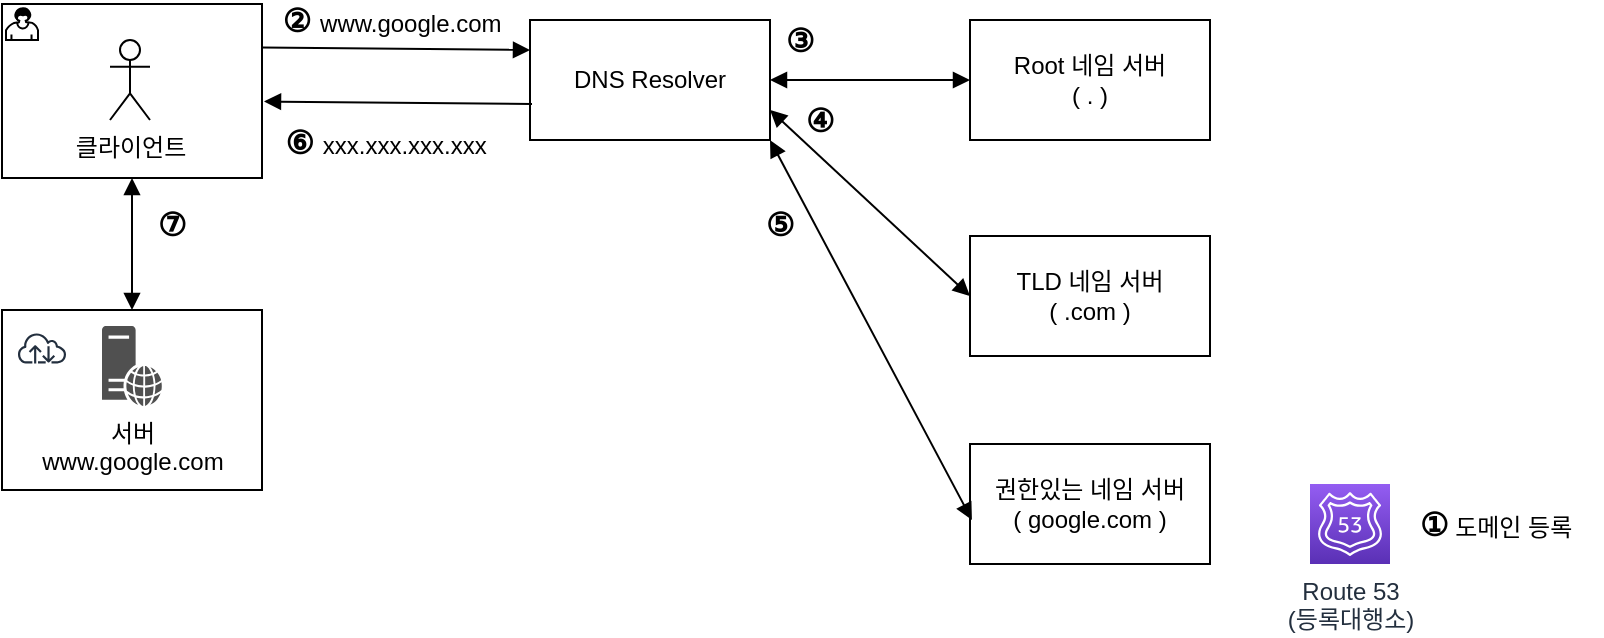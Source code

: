 <mxfile version="20.3.0" type="device"><diagram id="Ht1M8jgEwFfnCIfOTk4-" name="Page-1"><mxGraphModel dx="1122" dy="1719" grid="1" gridSize="10" guides="1" tooltips="1" connect="1" arrows="1" fold="1" page="1" pageScale="1" pageWidth="1169" pageHeight="827" math="0" shadow="0"><root><mxCell id="0"/><mxCell id="1" parent="0"/><mxCell id="R6uI5N3SGkkTVIwYfBwB-4" value="" style="rounded=0;whiteSpace=wrap;html=1;" parent="1" vertex="1"><mxGeometry x="110" y="-527" width="130" height="90" as="geometry"/></mxCell><mxCell id="R6uI5N3SGkkTVIwYfBwB-2" value="" style="points=[[0.25,0,0],[0.5,0,0],[0.75,0,0],[1,0.25,0],[1,0.5,0],[1,0.75,0],[0.75,1,0],[0.5,1,0],[0.25,1,0],[0,0.75,0],[0,0.5,0],[0,0.25,0]];shape=mxgraph.bpmn.task;whiteSpace=wrap;size=10;taskMarker=user;shadow=0;" parent="1" vertex="1"><mxGeometry x="110" y="-680" width="130" height="87" as="geometry"/></mxCell><mxCell id="R6uI5N3SGkkTVIwYfBwB-3" value="" style="sketch=0;outlineConnect=0;fontColor=#232F3E;gradientColor=none;strokeColor=#232F3E;fillColor=#ffffff;dashed=0;verticalLabelPosition=bottom;verticalAlign=top;align=center;html=1;fontSize=12;fontStyle=0;aspect=fixed;shape=mxgraph.aws4.resourceIcon;resIcon=mxgraph.aws4.internet;" parent="1" vertex="1"><mxGeometry x="115" y="-523" width="30" height="30" as="geometry"/></mxCell><mxCell id="R6uI5N3SGkkTVIwYfBwB-11" value="서버&lt;br&gt;www.google.com" style="sketch=0;pointerEvents=1;shadow=0;dashed=0;html=1;strokeColor=none;fillColor=#505050;labelPosition=center;verticalLabelPosition=bottom;verticalAlign=top;outlineConnect=0;align=center;shape=mxgraph.office.servers.web_server;" parent="1" vertex="1"><mxGeometry x="160" y="-519" width="30" height="40" as="geometry"/></mxCell><mxCell id="R6uI5N3SGkkTVIwYfBwB-14" value="클라이언트" style="shape=umlActor;verticalLabelPosition=bottom;verticalAlign=top;html=1;outlineConnect=0;" parent="1" vertex="1"><mxGeometry x="164" y="-662" width="20" height="40" as="geometry"/></mxCell><mxCell id="ix3mo-Fls_xCzkcQcGsS-1" value="DNS Resolver" style="rounded=0;whiteSpace=wrap;html=1;" vertex="1" parent="1"><mxGeometry x="374" y="-672" width="120" height="60" as="geometry"/></mxCell><mxCell id="ix3mo-Fls_xCzkcQcGsS-2" value="Root 네임 서버&lt;br&gt;( . )" style="rounded=0;whiteSpace=wrap;html=1;" vertex="1" parent="1"><mxGeometry x="594" y="-672" width="120" height="60" as="geometry"/></mxCell><mxCell id="ix3mo-Fls_xCzkcQcGsS-3" value="TLD 네임 서버&lt;br&gt;( .com )" style="rounded=0;whiteSpace=wrap;html=1;" vertex="1" parent="1"><mxGeometry x="594" y="-564" width="120" height="60" as="geometry"/></mxCell><mxCell id="ix3mo-Fls_xCzkcQcGsS-4" value="권한있는 네임 서버&lt;br&gt;( google.com )" style="rounded=0;whiteSpace=wrap;html=1;" vertex="1" parent="1"><mxGeometry x="594" y="-460" width="120" height="60" as="geometry"/></mxCell><mxCell id="ix3mo-Fls_xCzkcQcGsS-5" value="Route 53&lt;br&gt;(등록대행소)" style="sketch=0;points=[[0,0,0],[0.25,0,0],[0.5,0,0],[0.75,0,0],[1,0,0],[0,1,0],[0.25,1,0],[0.5,1,0],[0.75,1,0],[1,1,0],[0,0.25,0],[0,0.5,0],[0,0.75,0],[1,0.25,0],[1,0.5,0],[1,0.75,0]];outlineConnect=0;fontColor=#232F3E;gradientColor=#945DF2;gradientDirection=north;fillColor=#5A30B5;strokeColor=#ffffff;dashed=0;verticalLabelPosition=bottom;verticalAlign=top;align=center;html=1;fontSize=12;fontStyle=0;aspect=fixed;shape=mxgraph.aws4.resourceIcon;resIcon=mxgraph.aws4.route_53;" vertex="1" parent="1"><mxGeometry x="764" y="-440" width="40" height="40" as="geometry"/></mxCell><mxCell id="ix3mo-Fls_xCzkcQcGsS-6" value="①&lt;font style=&quot;font-size: 12px; font-weight: normal;&quot;&gt; 도메인 등록&lt;/font&gt;" style="text;html=1;strokeColor=none;fillColor=none;align=center;verticalAlign=middle;whiteSpace=wrap;rounded=0;fontSize=16;fontStyle=1" vertex="1" parent="1"><mxGeometry x="804" y="-430" width="106" height="20" as="geometry"/></mxCell><mxCell id="ix3mo-Fls_xCzkcQcGsS-7" value="② &lt;font style=&quot;font-size: 12px; font-weight: normal;&quot;&gt;www.google.com&lt;/font&gt;" style="text;html=1;strokeColor=none;fillColor=none;align=center;verticalAlign=middle;whiteSpace=wrap;rounded=0;fontSize=16;fontStyle=1" vertex="1" parent="1"><mxGeometry x="240" y="-682" width="130" height="20" as="geometry"/></mxCell><mxCell id="ix3mo-Fls_xCzkcQcGsS-8" value="③" style="text;html=1;strokeColor=none;fillColor=none;align=center;verticalAlign=middle;whiteSpace=wrap;rounded=0;fontSize=16;fontStyle=1" vertex="1" parent="1"><mxGeometry x="494" y="-672" width="30" height="20" as="geometry"/></mxCell><mxCell id="ix3mo-Fls_xCzkcQcGsS-9" value="④" style="text;html=1;strokeColor=none;fillColor=none;align=center;verticalAlign=middle;whiteSpace=wrap;rounded=0;fontSize=16;fontStyle=1" vertex="1" parent="1"><mxGeometry x="504" y="-632" width="30" height="20" as="geometry"/></mxCell><mxCell id="ix3mo-Fls_xCzkcQcGsS-10" value="⑤" style="text;html=1;strokeColor=none;fillColor=none;align=center;verticalAlign=middle;whiteSpace=wrap;rounded=0;fontSize=16;fontStyle=1" vertex="1" parent="1"><mxGeometry x="484" y="-580" width="30" height="20" as="geometry"/></mxCell><mxCell id="ix3mo-Fls_xCzkcQcGsS-11" value="⑥ &lt;span style=&quot;font-weight: normal;&quot;&gt;&lt;font style=&quot;font-size: 12px;&quot;&gt;xxx.xxx.xxx.xxx&lt;/font&gt;&lt;/span&gt;" style="text;html=1;strokeColor=none;fillColor=none;align=center;verticalAlign=middle;whiteSpace=wrap;rounded=0;fontSize=16;fontStyle=1" vertex="1" parent="1"><mxGeometry x="237" y="-622" width="130" height="22" as="geometry"/></mxCell><mxCell id="ix3mo-Fls_xCzkcQcGsS-12" value="⑦" style="text;html=1;strokeColor=none;fillColor=none;align=center;verticalAlign=middle;whiteSpace=wrap;rounded=0;fontSize=16;fontStyle=1" vertex="1" parent="1"><mxGeometry x="180" y="-580" width="30" height="20" as="geometry"/></mxCell><mxCell id="ix3mo-Fls_xCzkcQcGsS-14" value="" style="endArrow=block;html=1;rounded=0;fontSize=16;exitX=1;exitY=0.25;exitDx=0;exitDy=0;exitPerimeter=0;entryX=0;entryY=0.25;entryDx=0;entryDy=0;endFill=1;" edge="1" parent="1" source="R6uI5N3SGkkTVIwYfBwB-2" target="ix3mo-Fls_xCzkcQcGsS-1"><mxGeometry width="50" height="50" relative="1" as="geometry"><mxPoint x="550" y="-280" as="sourcePoint"/><mxPoint x="600" y="-330" as="targetPoint"/></mxGeometry></mxCell><mxCell id="ix3mo-Fls_xCzkcQcGsS-17" value="" style="endArrow=block;startArrow=block;html=1;rounded=0;fontSize=16;exitX=1;exitY=0.5;exitDx=0;exitDy=0;entryX=0;entryY=0.5;entryDx=0;entryDy=0;startFill=1;endFill=1;" edge="1" parent="1" source="ix3mo-Fls_xCzkcQcGsS-1" target="ix3mo-Fls_xCzkcQcGsS-2"><mxGeometry width="50" height="50" relative="1" as="geometry"><mxPoint x="604" y="-280" as="sourcePoint"/><mxPoint x="654" y="-330" as="targetPoint"/></mxGeometry></mxCell><mxCell id="ix3mo-Fls_xCzkcQcGsS-18" value="" style="endArrow=block;startArrow=block;html=1;rounded=0;fontSize=16;exitX=1;exitY=0.75;exitDx=0;exitDy=0;entryX=0;entryY=0.5;entryDx=0;entryDy=0;startFill=1;endFill=1;" edge="1" parent="1" source="ix3mo-Fls_xCzkcQcGsS-1" target="ix3mo-Fls_xCzkcQcGsS-3"><mxGeometry width="50" height="50" relative="1" as="geometry"><mxPoint x="604" y="-280" as="sourcePoint"/><mxPoint x="654" y="-330" as="targetPoint"/></mxGeometry></mxCell><mxCell id="ix3mo-Fls_xCzkcQcGsS-19" value="" style="endArrow=block;startArrow=block;html=1;rounded=0;fontSize=16;exitX=1;exitY=1;exitDx=0;exitDy=0;entryX=0.008;entryY=0.633;entryDx=0;entryDy=0;entryPerimeter=0;startFill=1;endFill=1;" edge="1" parent="1" source="ix3mo-Fls_xCzkcQcGsS-1" target="ix3mo-Fls_xCzkcQcGsS-4"><mxGeometry width="50" height="50" relative="1" as="geometry"><mxPoint x="604" y="-280" as="sourcePoint"/><mxPoint x="654" y="-330" as="targetPoint"/></mxGeometry></mxCell><mxCell id="ix3mo-Fls_xCzkcQcGsS-22" value="" style="endArrow=block;startArrow=block;html=1;rounded=0;fontSize=16;entryX=0.5;entryY=1;entryDx=0;entryDy=0;entryPerimeter=0;exitX=0.5;exitY=0;exitDx=0;exitDy=0;startFill=1;endFill=1;" edge="1" parent="1" source="R6uI5N3SGkkTVIwYfBwB-4" target="R6uI5N3SGkkTVIwYfBwB-2"><mxGeometry width="50" height="50" relative="1" as="geometry"><mxPoint x="550" y="-280" as="sourcePoint"/><mxPoint x="600" y="-330" as="targetPoint"/></mxGeometry></mxCell><mxCell id="ix3mo-Fls_xCzkcQcGsS-23" value="" style="endArrow=block;html=1;rounded=0;fontSize=16;exitX=1;exitY=0.25;exitDx=0;exitDy=0;exitPerimeter=0;entryX=0;entryY=0.25;entryDx=0;entryDy=0;endFill=1;" edge="1" parent="1"><mxGeometry width="50" height="50" relative="1" as="geometry"><mxPoint x="375" y="-630" as="sourcePoint"/><mxPoint x="241" y="-631.25" as="targetPoint"/></mxGeometry></mxCell></root></mxGraphModel></diagram></mxfile>